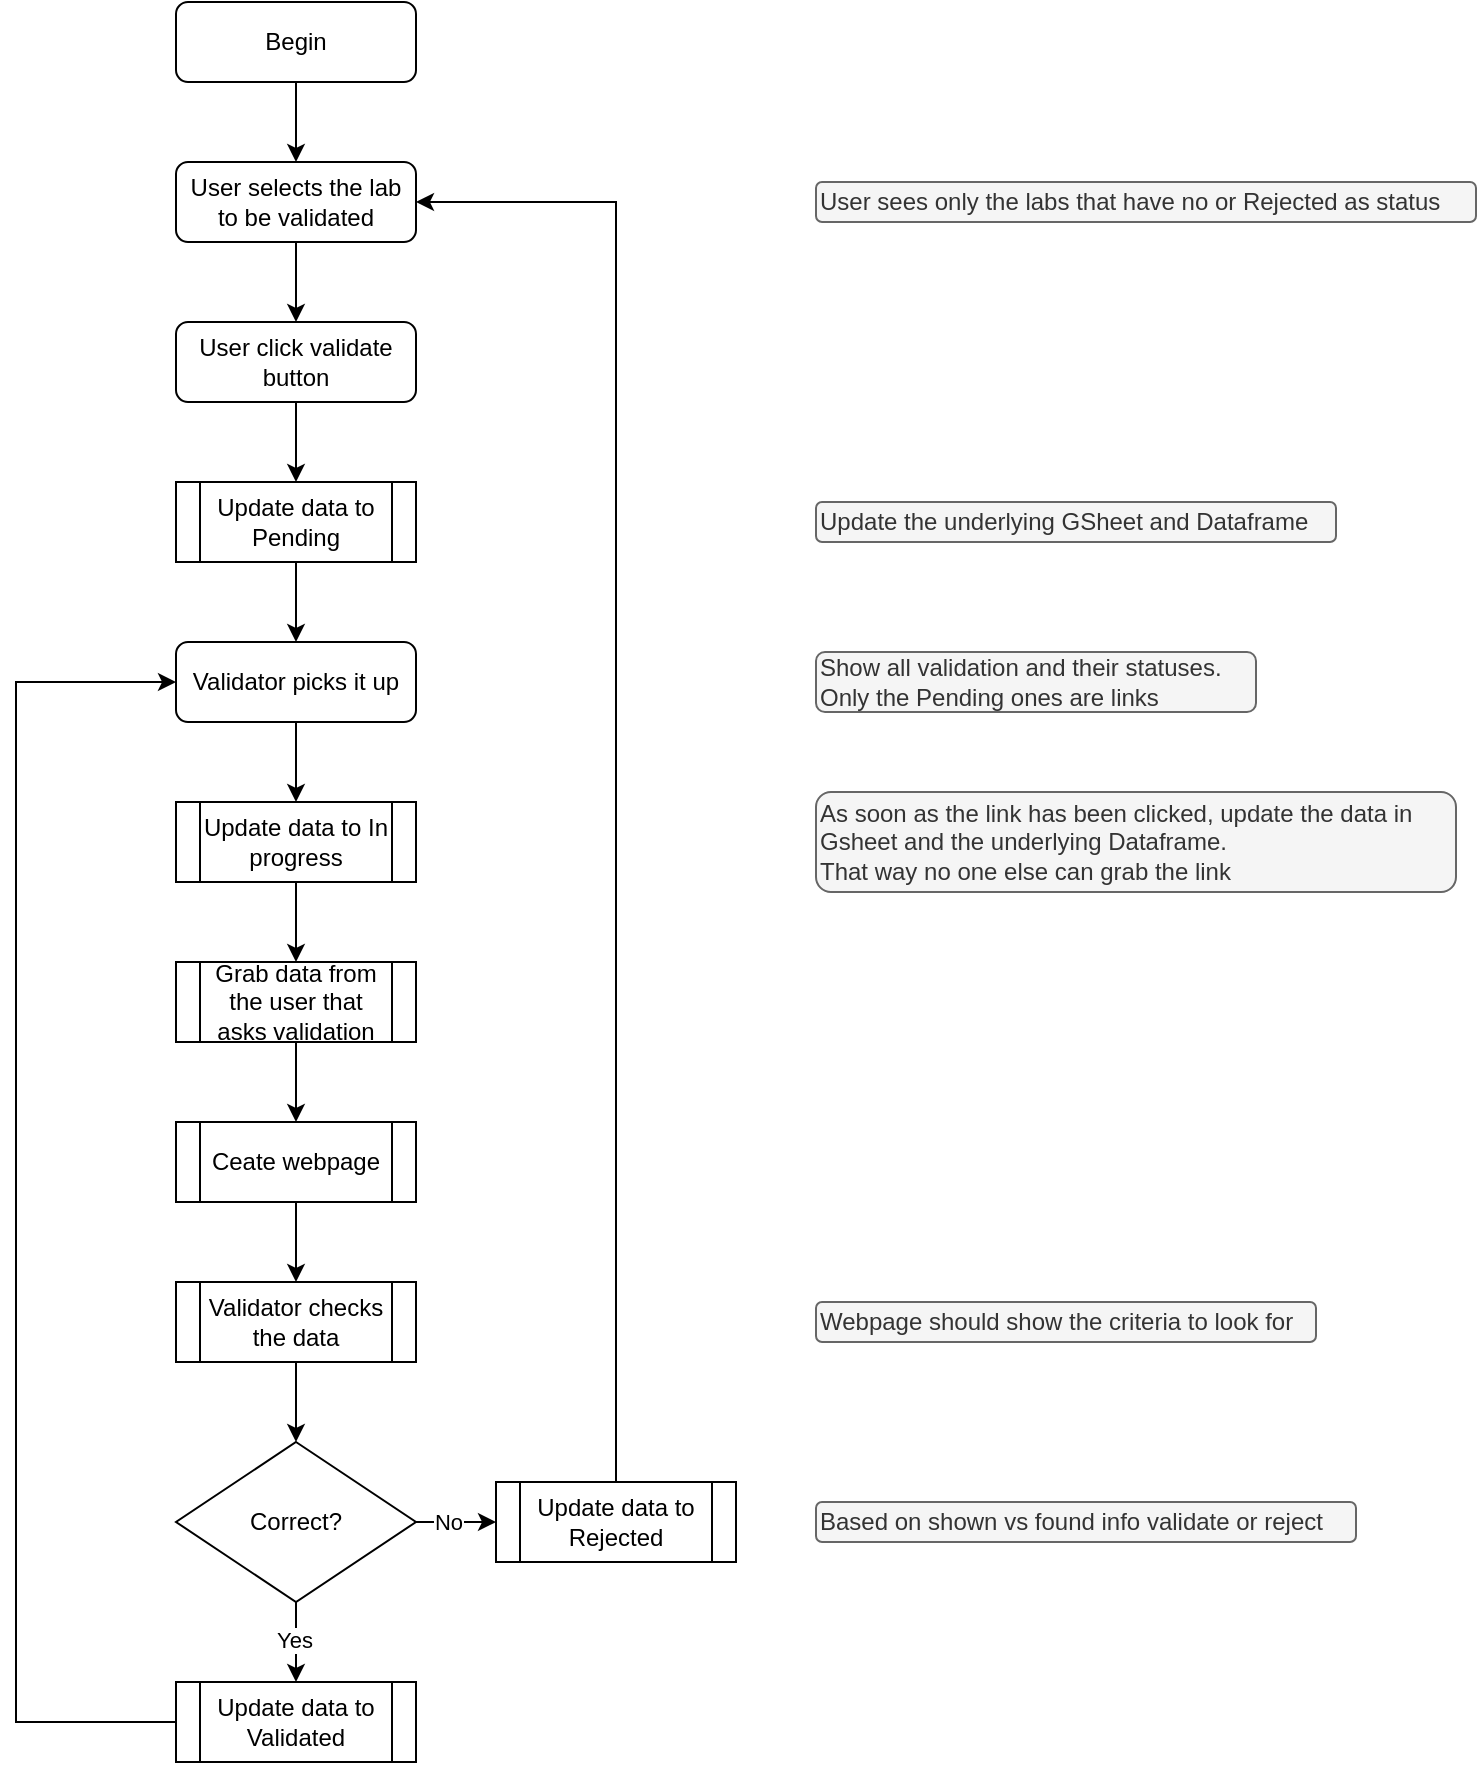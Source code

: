 <mxfile version="14.3.0" type="device"><diagram id="C5RBs43oDa-KdzZeNtuy" name="Page-1"><mxGraphModel dx="2946" dy="1097" grid="1" gridSize="10" guides="1" tooltips="1" connect="1" arrows="1" fold="1" page="1" pageScale="1" pageWidth="827" pageHeight="1169" math="0" shadow="0"><root><mxCell id="WIyWlLk6GJQsqaUBKTNV-0"/><mxCell id="WIyWlLk6GJQsqaUBKTNV-1" parent="WIyWlLk6GJQsqaUBKTNV-0"/><mxCell id="hJoWORI48aFnA-Jzml4O-5" value="" style="edgeStyle=orthogonalEdgeStyle;rounded=0;orthogonalLoop=1;jettySize=auto;html=1;" edge="1" parent="WIyWlLk6GJQsqaUBKTNV-1" source="WIyWlLk6GJQsqaUBKTNV-3" target="hJoWORI48aFnA-Jzml4O-0"><mxGeometry relative="1" as="geometry"/></mxCell><mxCell id="WIyWlLk6GJQsqaUBKTNV-3" value="Begin" style="rounded=1;whiteSpace=wrap;html=1;fontSize=12;glass=0;strokeWidth=1;shadow=0;" parent="WIyWlLk6GJQsqaUBKTNV-1" vertex="1"><mxGeometry x="160" y="80" width="120" height="40" as="geometry"/></mxCell><mxCell id="hJoWORI48aFnA-Jzml4O-3" value="" style="edgeStyle=orthogonalEdgeStyle;rounded=0;orthogonalLoop=1;jettySize=auto;html=1;" edge="1" parent="WIyWlLk6GJQsqaUBKTNV-1" source="hJoWORI48aFnA-Jzml4O-0" target="hJoWORI48aFnA-Jzml4O-1"><mxGeometry relative="1" as="geometry"/></mxCell><mxCell id="hJoWORI48aFnA-Jzml4O-0" value="User selects the lab to be validated" style="rounded=1;whiteSpace=wrap;html=1;" vertex="1" parent="WIyWlLk6GJQsqaUBKTNV-1"><mxGeometry x="160" y="160" width="120" height="40" as="geometry"/></mxCell><mxCell id="hJoWORI48aFnA-Jzml4O-7" value="" style="edgeStyle=orthogonalEdgeStyle;rounded=0;orthogonalLoop=1;jettySize=auto;html=1;" edge="1" parent="WIyWlLk6GJQsqaUBKTNV-1" source="hJoWORI48aFnA-Jzml4O-1" target="hJoWORI48aFnA-Jzml4O-6"><mxGeometry relative="1" as="geometry"/></mxCell><mxCell id="hJoWORI48aFnA-Jzml4O-1" value="User click validate button" style="rounded=1;whiteSpace=wrap;html=1;" vertex="1" parent="WIyWlLk6GJQsqaUBKTNV-1"><mxGeometry x="160" y="240" width="120" height="40" as="geometry"/></mxCell><mxCell id="hJoWORI48aFnA-Jzml4O-10" value="" style="edgeStyle=orthogonalEdgeStyle;rounded=0;orthogonalLoop=1;jettySize=auto;html=1;" edge="1" parent="WIyWlLk6GJQsqaUBKTNV-1" source="hJoWORI48aFnA-Jzml4O-6" target="hJoWORI48aFnA-Jzml4O-8"><mxGeometry relative="1" as="geometry"/></mxCell><mxCell id="hJoWORI48aFnA-Jzml4O-6" value="Update data to Pending" style="shape=process;whiteSpace=wrap;html=1;backgroundOutline=1;" vertex="1" parent="WIyWlLk6GJQsqaUBKTNV-1"><mxGeometry x="160" y="320" width="120" height="40" as="geometry"/></mxCell><mxCell id="hJoWORI48aFnA-Jzml4O-11" value="" style="edgeStyle=orthogonalEdgeStyle;rounded=0;orthogonalLoop=1;jettySize=auto;html=1;" edge="1" parent="WIyWlLk6GJQsqaUBKTNV-1" source="hJoWORI48aFnA-Jzml4O-8" target="hJoWORI48aFnA-Jzml4O-9"><mxGeometry relative="1" as="geometry"/></mxCell><mxCell id="hJoWORI48aFnA-Jzml4O-8" value="Validator picks it up" style="rounded=1;whiteSpace=wrap;html=1;" vertex="1" parent="WIyWlLk6GJQsqaUBKTNV-1"><mxGeometry x="160" y="400" width="120" height="40" as="geometry"/></mxCell><mxCell id="hJoWORI48aFnA-Jzml4O-15" value="" style="edgeStyle=orthogonalEdgeStyle;rounded=0;orthogonalLoop=1;jettySize=auto;html=1;" edge="1" parent="WIyWlLk6GJQsqaUBKTNV-1" source="hJoWORI48aFnA-Jzml4O-9" target="hJoWORI48aFnA-Jzml4O-14"><mxGeometry relative="1" as="geometry"/></mxCell><mxCell id="hJoWORI48aFnA-Jzml4O-9" value="Update data to In progress" style="shape=process;whiteSpace=wrap;html=1;backgroundOutline=1;" vertex="1" parent="WIyWlLk6GJQsqaUBKTNV-1"><mxGeometry x="160" y="480" width="120" height="40" as="geometry"/></mxCell><mxCell id="hJoWORI48aFnA-Jzml4O-17" value="" style="edgeStyle=orthogonalEdgeStyle;rounded=0;orthogonalLoop=1;jettySize=auto;html=1;" edge="1" parent="WIyWlLk6GJQsqaUBKTNV-1" source="hJoWORI48aFnA-Jzml4O-14" target="hJoWORI48aFnA-Jzml4O-16"><mxGeometry relative="1" as="geometry"/></mxCell><mxCell id="hJoWORI48aFnA-Jzml4O-14" value="Grab data from the user that asks validation" style="shape=process;whiteSpace=wrap;html=1;backgroundOutline=1;" vertex="1" parent="WIyWlLk6GJQsqaUBKTNV-1"><mxGeometry x="160" y="560" width="120" height="40" as="geometry"/></mxCell><mxCell id="hJoWORI48aFnA-Jzml4O-19" value="" style="edgeStyle=orthogonalEdgeStyle;rounded=0;orthogonalLoop=1;jettySize=auto;html=1;" edge="1" parent="WIyWlLk6GJQsqaUBKTNV-1" source="hJoWORI48aFnA-Jzml4O-16" target="hJoWORI48aFnA-Jzml4O-18"><mxGeometry relative="1" as="geometry"/></mxCell><mxCell id="hJoWORI48aFnA-Jzml4O-16" value="Ceate webpage" style="shape=process;whiteSpace=wrap;html=1;backgroundOutline=1;" vertex="1" parent="WIyWlLk6GJQsqaUBKTNV-1"><mxGeometry x="160" y="640" width="120" height="40" as="geometry"/></mxCell><mxCell id="hJoWORI48aFnA-Jzml4O-21" value="" style="edgeStyle=orthogonalEdgeStyle;rounded=0;orthogonalLoop=1;jettySize=auto;html=1;" edge="1" parent="WIyWlLk6GJQsqaUBKTNV-1" source="hJoWORI48aFnA-Jzml4O-18" target="hJoWORI48aFnA-Jzml4O-20"><mxGeometry relative="1" as="geometry"/></mxCell><mxCell id="hJoWORI48aFnA-Jzml4O-18" value="Validator checks the data" style="shape=process;whiteSpace=wrap;html=1;backgroundOutline=1;" vertex="1" parent="WIyWlLk6GJQsqaUBKTNV-1"><mxGeometry x="160" y="720" width="120" height="40" as="geometry"/></mxCell><mxCell id="hJoWORI48aFnA-Jzml4O-24" value="" style="edgeStyle=orthogonalEdgeStyle;rounded=0;orthogonalLoop=1;jettySize=auto;html=1;" edge="1" parent="WIyWlLk6GJQsqaUBKTNV-1" source="hJoWORI48aFnA-Jzml4O-20" target="hJoWORI48aFnA-Jzml4O-23"><mxGeometry relative="1" as="geometry"/></mxCell><mxCell id="hJoWORI48aFnA-Jzml4O-28" value="No" style="edgeLabel;html=1;align=center;verticalAlign=middle;resizable=0;points=[];" vertex="1" connectable="0" parent="hJoWORI48aFnA-Jzml4O-24"><mxGeometry x="-0.2" relative="1" as="geometry"><mxPoint as="offset"/></mxGeometry></mxCell><mxCell id="hJoWORI48aFnA-Jzml4O-25" value="" style="edgeStyle=orthogonalEdgeStyle;rounded=0;orthogonalLoop=1;jettySize=auto;html=1;" edge="1" parent="WIyWlLk6GJQsqaUBKTNV-1" source="hJoWORI48aFnA-Jzml4O-20" target="hJoWORI48aFnA-Jzml4O-22"><mxGeometry relative="1" as="geometry"/></mxCell><mxCell id="hJoWORI48aFnA-Jzml4O-27" value="Yes" style="edgeLabel;html=1;align=center;verticalAlign=middle;resizable=0;points=[];" vertex="1" connectable="0" parent="hJoWORI48aFnA-Jzml4O-25"><mxGeometry x="-0.05" y="-1" relative="1" as="geometry"><mxPoint as="offset"/></mxGeometry></mxCell><mxCell id="hJoWORI48aFnA-Jzml4O-20" value="Correct?" style="rhombus;whiteSpace=wrap;html=1;" vertex="1" parent="WIyWlLk6GJQsqaUBKTNV-1"><mxGeometry x="160" y="800" width="120" height="80" as="geometry"/></mxCell><mxCell id="hJoWORI48aFnA-Jzml4O-31" style="edgeStyle=orthogonalEdgeStyle;rounded=0;orthogonalLoop=1;jettySize=auto;html=1;exitX=0;exitY=0.5;exitDx=0;exitDy=0;entryX=0;entryY=0.5;entryDx=0;entryDy=0;" edge="1" parent="WIyWlLk6GJQsqaUBKTNV-1" source="hJoWORI48aFnA-Jzml4O-22" target="hJoWORI48aFnA-Jzml4O-8"><mxGeometry relative="1" as="geometry"><Array as="points"><mxPoint x="80" y="940"/><mxPoint x="80" y="420"/></Array></mxGeometry></mxCell><mxCell id="hJoWORI48aFnA-Jzml4O-22" value="Update data to Validated" style="shape=process;whiteSpace=wrap;html=1;backgroundOutline=1;" vertex="1" parent="WIyWlLk6GJQsqaUBKTNV-1"><mxGeometry x="160" y="920" width="120" height="40" as="geometry"/></mxCell><mxCell id="hJoWORI48aFnA-Jzml4O-29" style="edgeStyle=orthogonalEdgeStyle;rounded=0;orthogonalLoop=1;jettySize=auto;html=1;exitX=0.5;exitY=0;exitDx=0;exitDy=0;entryX=1;entryY=0.5;entryDx=0;entryDy=0;" edge="1" parent="WIyWlLk6GJQsqaUBKTNV-1" source="hJoWORI48aFnA-Jzml4O-23" target="hJoWORI48aFnA-Jzml4O-0"><mxGeometry relative="1" as="geometry"/></mxCell><mxCell id="hJoWORI48aFnA-Jzml4O-23" value="Update data to Rejected" style="shape=process;whiteSpace=wrap;html=1;backgroundOutline=1;" vertex="1" parent="WIyWlLk6GJQsqaUBKTNV-1"><mxGeometry x="320" y="820" width="120" height="40" as="geometry"/></mxCell><mxCell id="hJoWORI48aFnA-Jzml4O-32" value="&lt;div&gt;&lt;span&gt;User sees only the labs that have no or Rejected as status&lt;/span&gt;&lt;/div&gt;" style="text;html=1;align=left;verticalAlign=middle;resizable=0;points=[];autosize=1;fillColor=#f5f5f5;strokeColor=#666666;fontColor=#333333;rounded=1;" vertex="1" parent="WIyWlLk6GJQsqaUBKTNV-1"><mxGeometry x="480" y="170" width="330" height="20" as="geometry"/></mxCell><mxCell id="hJoWORI48aFnA-Jzml4O-33" value="&lt;div&gt;&lt;span&gt;Update the underlying GSheet and Dataframe&lt;/span&gt;&lt;/div&gt;" style="text;html=1;align=left;verticalAlign=middle;resizable=0;points=[];autosize=1;fillColor=#f5f5f5;strokeColor=#666666;fontColor=#333333;rounded=1;" vertex="1" parent="WIyWlLk6GJQsqaUBKTNV-1"><mxGeometry x="480" y="330" width="260" height="20" as="geometry"/></mxCell><mxCell id="hJoWORI48aFnA-Jzml4O-34" value="&lt;div&gt;&lt;span&gt;Show all validation and their statuses.&amp;nbsp;&lt;/span&gt;&lt;/div&gt;&lt;div&gt;&lt;span&gt;Only the Pending ones are links&lt;/span&gt;&lt;/div&gt;" style="text;html=1;align=left;verticalAlign=middle;resizable=0;points=[];autosize=1;fillColor=#f5f5f5;strokeColor=#666666;fontColor=#333333;rounded=1;" vertex="1" parent="WIyWlLk6GJQsqaUBKTNV-1"><mxGeometry x="480" y="405" width="220" height="30" as="geometry"/></mxCell><mxCell id="hJoWORI48aFnA-Jzml4O-35" value="&lt;div&gt;&lt;span&gt;As soon as the link has been clicked, update the data in&amp;nbsp;&lt;/span&gt;&lt;/div&gt;&lt;div&gt;&lt;span&gt;Gsheet&amp;nbsp;&lt;/span&gt;&lt;span&gt;and the underlying Dataframe.&amp;nbsp;&lt;/span&gt;&lt;/div&gt;&lt;div&gt;&lt;span&gt;That way no one else can&amp;nbsp;&lt;/span&gt;&lt;span&gt;grab the link&lt;/span&gt;&lt;/div&gt;" style="text;html=1;align=left;verticalAlign=middle;resizable=0;points=[];autosize=1;fillColor=#f5f5f5;strokeColor=#666666;fontColor=#333333;rounded=1;" vertex="1" parent="WIyWlLk6GJQsqaUBKTNV-1"><mxGeometry x="480" y="475" width="320" height="50" as="geometry"/></mxCell><mxCell id="hJoWORI48aFnA-Jzml4O-36" value="&lt;div&gt;Webpage should show the criteria to look for&lt;/div&gt;" style="text;html=1;align=left;verticalAlign=middle;resizable=0;points=[];autosize=1;fillColor=#f5f5f5;strokeColor=#666666;fontColor=#333333;rounded=1;" vertex="1" parent="WIyWlLk6GJQsqaUBKTNV-1"><mxGeometry x="480" y="730" width="250" height="20" as="geometry"/></mxCell><mxCell id="hJoWORI48aFnA-Jzml4O-37" value="&lt;div&gt;Based on shown vs found info validate or reject&lt;/div&gt;" style="text;html=1;align=left;verticalAlign=middle;resizable=0;points=[];autosize=1;fillColor=#f5f5f5;strokeColor=#666666;fontColor=#333333;rounded=1;" vertex="1" parent="WIyWlLk6GJQsqaUBKTNV-1"><mxGeometry x="480" y="830" width="270" height="20" as="geometry"/></mxCell></root></mxGraphModel></diagram></mxfile>